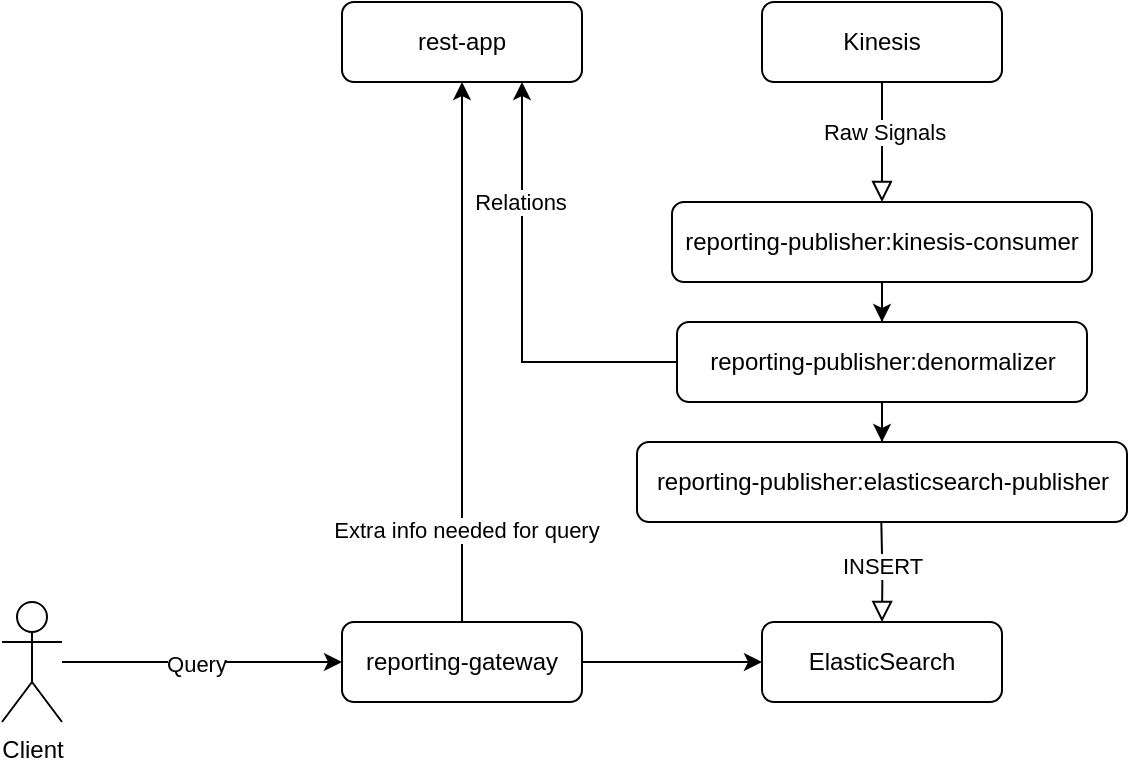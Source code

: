 <mxfile version="23.1.7" type="github">
  <diagram id="C5RBs43oDa-KdzZeNtuy" name="Page-1">
    <mxGraphModel dx="1868" dy="677" grid="1" gridSize="10" guides="1" tooltips="1" connect="1" arrows="1" fold="1" page="1" pageScale="1" pageWidth="827" pageHeight="1169" math="0" shadow="0">
      <root>
        <mxCell id="WIyWlLk6GJQsqaUBKTNV-0" />
        <mxCell id="WIyWlLk6GJQsqaUBKTNV-1" parent="WIyWlLk6GJQsqaUBKTNV-0" />
        <mxCell id="WIyWlLk6GJQsqaUBKTNV-2" value="" style="rounded=0;html=1;jettySize=auto;orthogonalLoop=1;fontSize=11;endArrow=block;endFill=0;endSize=8;strokeWidth=1;shadow=0;labelBackgroundColor=none;edgeStyle=orthogonalEdgeStyle;entryX=0.5;entryY=0;entryDx=0;entryDy=0;" parent="WIyWlLk6GJQsqaUBKTNV-1" source="WIyWlLk6GJQsqaUBKTNV-3" target="bsGM-ZDzdA8zo3ynAZGx-1" edge="1">
          <mxGeometry relative="1" as="geometry">
            <mxPoint x="220" y="170" as="targetPoint" />
          </mxGeometry>
        </mxCell>
        <mxCell id="bsGM-ZDzdA8zo3ynAZGx-0" value="Raw Signals" style="edgeLabel;html=1;align=center;verticalAlign=middle;resizable=0;points=[];" vertex="1" connectable="0" parent="WIyWlLk6GJQsqaUBKTNV-2">
          <mxGeometry x="-0.185" y="1" relative="1" as="geometry">
            <mxPoint as="offset" />
          </mxGeometry>
        </mxCell>
        <mxCell id="WIyWlLk6GJQsqaUBKTNV-3" value="Kinesis" style="rounded=1;whiteSpace=wrap;html=1;fontSize=12;glass=0;strokeWidth=1;shadow=0;" parent="WIyWlLk6GJQsqaUBKTNV-1" vertex="1">
          <mxGeometry x="160" y="80" width="120" height="40" as="geometry" />
        </mxCell>
        <mxCell id="WIyWlLk6GJQsqaUBKTNV-4" value="" style="rounded=0;html=1;jettySize=auto;orthogonalLoop=1;fontSize=11;endArrow=block;endFill=0;endSize=8;strokeWidth=1;shadow=0;labelBackgroundColor=none;edgeStyle=orthogonalEdgeStyle;entryX=0.5;entryY=0;entryDx=0;entryDy=0;" parent="WIyWlLk6GJQsqaUBKTNV-1" target="bsGM-ZDzdA8zo3ynAZGx-12" edge="1">
          <mxGeometry y="20" relative="1" as="geometry">
            <mxPoint as="offset" />
            <mxPoint x="219.66" y="340" as="sourcePoint" />
            <mxPoint x="220" y="380" as="targetPoint" />
          </mxGeometry>
        </mxCell>
        <mxCell id="bsGM-ZDzdA8zo3ynAZGx-13" value="INSERT" style="edgeLabel;html=1;align=center;verticalAlign=middle;resizable=0;points=[];" vertex="1" connectable="0" parent="WIyWlLk6GJQsqaUBKTNV-4">
          <mxGeometry x="-0.124" relative="1" as="geometry">
            <mxPoint as="offset" />
          </mxGeometry>
        </mxCell>
        <mxCell id="bsGM-ZDzdA8zo3ynAZGx-6" value="" style="edgeStyle=orthogonalEdgeStyle;rounded=0;orthogonalLoop=1;jettySize=auto;html=1;" edge="1" parent="WIyWlLk6GJQsqaUBKTNV-1" source="bsGM-ZDzdA8zo3ynAZGx-1" target="bsGM-ZDzdA8zo3ynAZGx-4">
          <mxGeometry relative="1" as="geometry" />
        </mxCell>
        <mxCell id="bsGM-ZDzdA8zo3ynAZGx-1" value="reporting-publisher:kinesis-consumer" style="rounded=1;whiteSpace=wrap;html=1;fontSize=12;glass=0;strokeWidth=1;shadow=0;" vertex="1" parent="WIyWlLk6GJQsqaUBKTNV-1">
          <mxGeometry x="115" y="180" width="210" height="40" as="geometry" />
        </mxCell>
        <mxCell id="bsGM-ZDzdA8zo3ynAZGx-11" value="" style="edgeStyle=orthogonalEdgeStyle;rounded=0;orthogonalLoop=1;jettySize=auto;html=1;" edge="1" parent="WIyWlLk6GJQsqaUBKTNV-1" source="bsGM-ZDzdA8zo3ynAZGx-4" target="bsGM-ZDzdA8zo3ynAZGx-10">
          <mxGeometry relative="1" as="geometry" />
        </mxCell>
        <mxCell id="bsGM-ZDzdA8zo3ynAZGx-4" value="reporting-publisher:denormalizer" style="rounded=1;whiteSpace=wrap;html=1;fontSize=12;glass=0;strokeWidth=1;shadow=0;" vertex="1" parent="WIyWlLk6GJQsqaUBKTNV-1">
          <mxGeometry x="117.5" y="240" width="205" height="40" as="geometry" />
        </mxCell>
        <mxCell id="bsGM-ZDzdA8zo3ynAZGx-8" style="edgeStyle=orthogonalEdgeStyle;rounded=0;orthogonalLoop=1;jettySize=auto;html=1;exitX=0;exitY=0.5;exitDx=0;exitDy=0;entryX=0.75;entryY=1;entryDx=0;entryDy=0;" edge="1" parent="WIyWlLk6GJQsqaUBKTNV-1" source="bsGM-ZDzdA8zo3ynAZGx-4" target="bsGM-ZDzdA8zo3ynAZGx-7">
          <mxGeometry relative="1" as="geometry">
            <mxPoint x="-40" y="160" as="targetPoint" />
          </mxGeometry>
        </mxCell>
        <mxCell id="bsGM-ZDzdA8zo3ynAZGx-9" value="Relations" style="edgeLabel;html=1;align=center;verticalAlign=middle;resizable=0;points=[];" vertex="1" connectable="0" parent="bsGM-ZDzdA8zo3ynAZGx-8">
          <mxGeometry x="0.45" y="1" relative="1" as="geometry">
            <mxPoint as="offset" />
          </mxGeometry>
        </mxCell>
        <mxCell id="bsGM-ZDzdA8zo3ynAZGx-7" value="rest-app" style="rounded=1;whiteSpace=wrap;html=1;fontSize=12;glass=0;strokeWidth=1;shadow=0;" vertex="1" parent="WIyWlLk6GJQsqaUBKTNV-1">
          <mxGeometry x="-50" y="80" width="120" height="40" as="geometry" />
        </mxCell>
        <mxCell id="bsGM-ZDzdA8zo3ynAZGx-10" value="reporting-publisher:elasticsearch-publisher" style="rounded=1;whiteSpace=wrap;html=1;fontSize=12;glass=0;strokeWidth=1;shadow=0;" vertex="1" parent="WIyWlLk6GJQsqaUBKTNV-1">
          <mxGeometry x="97.5" y="300" width="245" height="40" as="geometry" />
        </mxCell>
        <mxCell id="bsGM-ZDzdA8zo3ynAZGx-12" value="ElasticSearch" style="rounded=1;whiteSpace=wrap;html=1;fontSize=12;glass=0;strokeWidth=1;shadow=0;" vertex="1" parent="WIyWlLk6GJQsqaUBKTNV-1">
          <mxGeometry x="160" y="390" width="120" height="40" as="geometry" />
        </mxCell>
        <mxCell id="bsGM-ZDzdA8zo3ynAZGx-17" style="edgeStyle=orthogonalEdgeStyle;rounded=0;orthogonalLoop=1;jettySize=auto;html=1;entryX=0;entryY=0.5;entryDx=0;entryDy=0;" edge="1" parent="WIyWlLk6GJQsqaUBKTNV-1" source="bsGM-ZDzdA8zo3ynAZGx-14" target="bsGM-ZDzdA8zo3ynAZGx-15">
          <mxGeometry relative="1" as="geometry" />
        </mxCell>
        <mxCell id="bsGM-ZDzdA8zo3ynAZGx-18" value="Query" style="edgeLabel;html=1;align=center;verticalAlign=middle;resizable=0;points=[];" vertex="1" connectable="0" parent="bsGM-ZDzdA8zo3ynAZGx-17">
          <mxGeometry x="-0.05" y="-1" relative="1" as="geometry">
            <mxPoint as="offset" />
          </mxGeometry>
        </mxCell>
        <mxCell id="bsGM-ZDzdA8zo3ynAZGx-14" value="Client" style="shape=umlActor;verticalLabelPosition=bottom;verticalAlign=top;html=1;outlineConnect=0;" vertex="1" parent="WIyWlLk6GJQsqaUBKTNV-1">
          <mxGeometry x="-220" y="380" width="30" height="60" as="geometry" />
        </mxCell>
        <mxCell id="bsGM-ZDzdA8zo3ynAZGx-16" style="edgeStyle=orthogonalEdgeStyle;rounded=0;orthogonalLoop=1;jettySize=auto;html=1;entryX=0;entryY=0.5;entryDx=0;entryDy=0;" edge="1" parent="WIyWlLk6GJQsqaUBKTNV-1" source="bsGM-ZDzdA8zo3ynAZGx-15" target="bsGM-ZDzdA8zo3ynAZGx-12">
          <mxGeometry relative="1" as="geometry" />
        </mxCell>
        <mxCell id="bsGM-ZDzdA8zo3ynAZGx-21" style="edgeStyle=orthogonalEdgeStyle;rounded=0;orthogonalLoop=1;jettySize=auto;html=1;entryX=0.5;entryY=1;entryDx=0;entryDy=0;" edge="1" parent="WIyWlLk6GJQsqaUBKTNV-1" source="bsGM-ZDzdA8zo3ynAZGx-15" target="bsGM-ZDzdA8zo3ynAZGx-7">
          <mxGeometry relative="1" as="geometry" />
        </mxCell>
        <mxCell id="bsGM-ZDzdA8zo3ynAZGx-22" value="Extra info needed for query" style="edgeLabel;html=1;align=center;verticalAlign=middle;resizable=0;points=[];" vertex="1" connectable="0" parent="bsGM-ZDzdA8zo3ynAZGx-21">
          <mxGeometry x="-0.659" y="-2" relative="1" as="geometry">
            <mxPoint as="offset" />
          </mxGeometry>
        </mxCell>
        <mxCell id="bsGM-ZDzdA8zo3ynAZGx-15" value="reporting-gateway" style="rounded=1;whiteSpace=wrap;html=1;fontSize=12;glass=0;strokeWidth=1;shadow=0;" vertex="1" parent="WIyWlLk6GJQsqaUBKTNV-1">
          <mxGeometry x="-50" y="390" width="120" height="40" as="geometry" />
        </mxCell>
      </root>
    </mxGraphModel>
  </diagram>
</mxfile>
